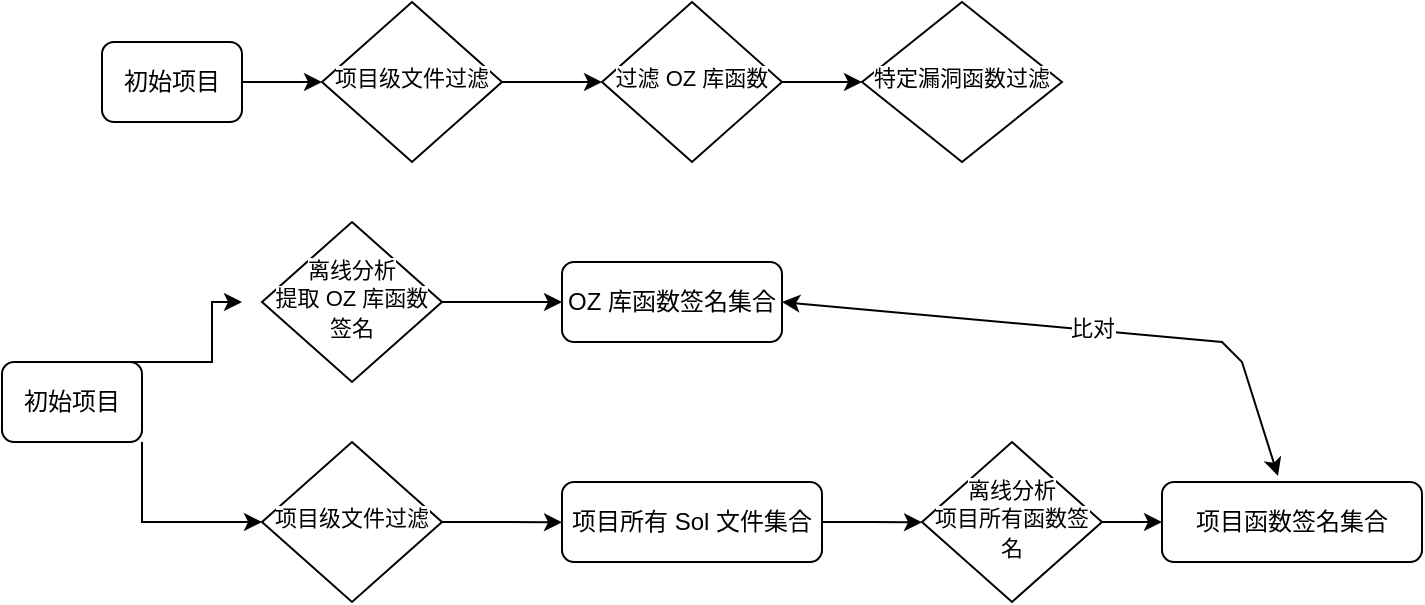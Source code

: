 <mxfile version="24.8.3">
  <diagram id="C5RBs43oDa-KdzZeNtuy" name="Page-1">
    <mxGraphModel dx="954" dy="647" grid="1" gridSize="10" guides="1" tooltips="1" connect="1" arrows="1" fold="1" page="1" pageScale="1" pageWidth="827" pageHeight="1169" math="0" shadow="0">
      <root>
        <mxCell id="WIyWlLk6GJQsqaUBKTNV-0" />
        <mxCell id="WIyWlLk6GJQsqaUBKTNV-1" parent="WIyWlLk6GJQsqaUBKTNV-0" />
        <mxCell id="MkPqLZXZ7ymEa9cdz2N1-0" style="edgeStyle=orthogonalEdgeStyle;rounded=0;orthogonalLoop=1;jettySize=auto;html=1;exitX=1;exitY=0.5;exitDx=0;exitDy=0;" edge="1" parent="WIyWlLk6GJQsqaUBKTNV-1" source="WIyWlLk6GJQsqaUBKTNV-3">
          <mxGeometry relative="1" as="geometry">
            <mxPoint x="260" y="100" as="targetPoint" />
          </mxGeometry>
        </mxCell>
        <mxCell id="WIyWlLk6GJQsqaUBKTNV-3" value="初始项目" style="rounded=1;whiteSpace=wrap;html=1;fontSize=12;glass=0;strokeWidth=1;shadow=0;" parent="WIyWlLk6GJQsqaUBKTNV-1" vertex="1">
          <mxGeometry x="150" y="80" width="70" height="40" as="geometry" />
        </mxCell>
        <mxCell id="MkPqLZXZ7ymEa9cdz2N1-2" style="edgeStyle=orthogonalEdgeStyle;rounded=0;orthogonalLoop=1;jettySize=auto;html=1;exitX=1;exitY=0.5;exitDx=0;exitDy=0;" edge="1" parent="WIyWlLk6GJQsqaUBKTNV-1" source="MkPqLZXZ7ymEa9cdz2N1-6">
          <mxGeometry relative="1" as="geometry">
            <mxPoint x="400" y="100" as="targetPoint" />
            <mxPoint x="450" y="100" as="sourcePoint" />
          </mxGeometry>
        </mxCell>
        <mxCell id="MkPqLZXZ7ymEa9cdz2N1-6" value="&lt;span style=&quot;font-size: 11px; white-space: nowrap; background-color: rgb(255, 255, 255);&quot;&gt;项目级文件过滤&lt;/span&gt;" style="rhombus;whiteSpace=wrap;html=1;shadow=0;fontFamily=Helvetica;fontSize=12;align=center;strokeWidth=1;spacing=6;spacingTop=-4;" vertex="1" parent="WIyWlLk6GJQsqaUBKTNV-1">
          <mxGeometry x="260" y="60" width="90" height="80" as="geometry" />
        </mxCell>
        <mxCell id="MkPqLZXZ7ymEa9cdz2N1-8" style="edgeStyle=orthogonalEdgeStyle;rounded=0;orthogonalLoop=1;jettySize=auto;html=1;" edge="1" parent="WIyWlLk6GJQsqaUBKTNV-1" source="MkPqLZXZ7ymEa9cdz2N1-7">
          <mxGeometry relative="1" as="geometry">
            <mxPoint x="530" y="100" as="targetPoint" />
          </mxGeometry>
        </mxCell>
        <mxCell id="MkPqLZXZ7ymEa9cdz2N1-7" value="&lt;span style=&quot;font-size: 11px; white-space: nowrap; background-color: rgb(255, 255, 255);&quot;&gt;过滤 OZ 库函数&lt;/span&gt;" style="rhombus;whiteSpace=wrap;html=1;shadow=0;fontFamily=Helvetica;fontSize=12;align=center;strokeWidth=1;spacing=6;spacingTop=-4;" vertex="1" parent="WIyWlLk6GJQsqaUBKTNV-1">
          <mxGeometry x="400" y="60" width="90" height="80" as="geometry" />
        </mxCell>
        <mxCell id="MkPqLZXZ7ymEa9cdz2N1-12" value="&lt;span style=&quot;font-size: 11px; white-space: nowrap; background-color: rgb(255, 255, 255);&quot;&gt;特定漏洞函数过滤&lt;/span&gt;" style="rhombus;whiteSpace=wrap;html=1;shadow=0;fontFamily=Helvetica;fontSize=12;align=center;strokeWidth=1;spacing=6;spacingTop=-4;" vertex="1" parent="WIyWlLk6GJQsqaUBKTNV-1">
          <mxGeometry x="530" y="60" width="100" height="80" as="geometry" />
        </mxCell>
        <mxCell id="MkPqLZXZ7ymEa9cdz2N1-18" style="edgeStyle=orthogonalEdgeStyle;rounded=0;orthogonalLoop=1;jettySize=auto;html=1;exitX=1;exitY=0.25;exitDx=0;exitDy=0;entryX=0;entryY=0.5;entryDx=0;entryDy=0;" edge="1" parent="WIyWlLk6GJQsqaUBKTNV-1">
          <mxGeometry relative="1" as="geometry">
            <mxPoint x="220" y="210" as="targetPoint" />
            <mxPoint x="160" y="250" as="sourcePoint" />
            <Array as="points">
              <mxPoint x="160" y="240" />
              <mxPoint x="205" y="240" />
              <mxPoint x="205" y="210" />
            </Array>
          </mxGeometry>
        </mxCell>
        <mxCell id="MkPqLZXZ7ymEa9cdz2N1-22" style="edgeStyle=orthogonalEdgeStyle;rounded=0;orthogonalLoop=1;jettySize=auto;html=1;exitX=1;exitY=1;exitDx=0;exitDy=0;entryX=0;entryY=0.5;entryDx=0;entryDy=0;" edge="1" parent="WIyWlLk6GJQsqaUBKTNV-1" source="MkPqLZXZ7ymEa9cdz2N1-13" target="MkPqLZXZ7ymEa9cdz2N1-21">
          <mxGeometry relative="1" as="geometry">
            <mxPoint x="170" y="330" as="targetPoint" />
          </mxGeometry>
        </mxCell>
        <mxCell id="MkPqLZXZ7ymEa9cdz2N1-13" value="初始项目" style="rounded=1;whiteSpace=wrap;html=1;fontSize=12;glass=0;strokeWidth=1;shadow=0;" vertex="1" parent="WIyWlLk6GJQsqaUBKTNV-1">
          <mxGeometry x="100" y="240" width="70" height="40" as="geometry" />
        </mxCell>
        <mxCell id="MkPqLZXZ7ymEa9cdz2N1-23" style="edgeStyle=orthogonalEdgeStyle;rounded=0;orthogonalLoop=1;jettySize=auto;html=1;entryX=0;entryY=0.5;entryDx=0;entryDy=0;" edge="1" parent="WIyWlLk6GJQsqaUBKTNV-1" source="MkPqLZXZ7ymEa9cdz2N1-20" target="MkPqLZXZ7ymEa9cdz2N1-24">
          <mxGeometry relative="1" as="geometry">
            <mxPoint x="350" y="210" as="targetPoint" />
          </mxGeometry>
        </mxCell>
        <mxCell id="MkPqLZXZ7ymEa9cdz2N1-20" value="&lt;span style=&quot;font-size: 11px; text-wrap-mode: nowrap; background-color: rgb(255, 255, 255);&quot;&gt;离线分析&lt;/span&gt;&lt;div&gt;&lt;span style=&quot;font-size: 11px; text-wrap-mode: nowrap; background-color: rgb(255, 255, 255);&quot;&gt;提取 OZ 库函数签名&lt;/span&gt;&lt;/div&gt;" style="rhombus;whiteSpace=wrap;html=1;shadow=0;fontFamily=Helvetica;fontSize=12;align=center;strokeWidth=1;spacing=6;spacingTop=-4;" vertex="1" parent="WIyWlLk6GJQsqaUBKTNV-1">
          <mxGeometry x="230" y="170" width="90" height="80" as="geometry" />
        </mxCell>
        <mxCell id="MkPqLZXZ7ymEa9cdz2N1-26" style="edgeStyle=orthogonalEdgeStyle;rounded=0;orthogonalLoop=1;jettySize=auto;html=1;exitX=1;exitY=0.5;exitDx=0;exitDy=0;" edge="1" parent="WIyWlLk6GJQsqaUBKTNV-1" source="MkPqLZXZ7ymEa9cdz2N1-21">
          <mxGeometry relative="1" as="geometry">
            <mxPoint x="380" y="320.167" as="targetPoint" />
          </mxGeometry>
        </mxCell>
        <mxCell id="MkPqLZXZ7ymEa9cdz2N1-21" value="&lt;span style=&quot;font-size: 11px; white-space: nowrap; background-color: rgb(255, 255, 255);&quot;&gt;项目级文件过滤&lt;/span&gt;" style="rhombus;whiteSpace=wrap;html=1;shadow=0;fontFamily=Helvetica;fontSize=12;align=center;strokeWidth=1;spacing=6;spacingTop=-4;" vertex="1" parent="WIyWlLk6GJQsqaUBKTNV-1">
          <mxGeometry x="230" y="280" width="90" height="80" as="geometry" />
        </mxCell>
        <mxCell id="MkPqLZXZ7ymEa9cdz2N1-24" value="OZ 库函数签名集合" style="rounded=1;whiteSpace=wrap;html=1;fontSize=12;glass=0;strokeWidth=1;shadow=0;" vertex="1" parent="WIyWlLk6GJQsqaUBKTNV-1">
          <mxGeometry x="380" y="190" width="110" height="40" as="geometry" />
        </mxCell>
        <mxCell id="MkPqLZXZ7ymEa9cdz2N1-28" style="edgeStyle=orthogonalEdgeStyle;rounded=0;orthogonalLoop=1;jettySize=auto;html=1;exitX=1;exitY=0.5;exitDx=0;exitDy=0;" edge="1" parent="WIyWlLk6GJQsqaUBKTNV-1" source="MkPqLZXZ7ymEa9cdz2N1-27">
          <mxGeometry relative="1" as="geometry">
            <mxPoint x="560" y="320.167" as="targetPoint" />
          </mxGeometry>
        </mxCell>
        <mxCell id="MkPqLZXZ7ymEa9cdz2N1-27" value="项目所有 Sol 文件集合" style="rounded=1;whiteSpace=wrap;html=1;fontSize=12;glass=0;strokeWidth=1;shadow=0;" vertex="1" parent="WIyWlLk6GJQsqaUBKTNV-1">
          <mxGeometry x="380" y="300" width="130" height="40" as="geometry" />
        </mxCell>
        <mxCell id="MkPqLZXZ7ymEa9cdz2N1-31" style="edgeStyle=orthogonalEdgeStyle;rounded=0;orthogonalLoop=1;jettySize=auto;html=1;" edge="1" parent="WIyWlLk6GJQsqaUBKTNV-1" source="MkPqLZXZ7ymEa9cdz2N1-29" target="MkPqLZXZ7ymEa9cdz2N1-30">
          <mxGeometry relative="1" as="geometry" />
        </mxCell>
        <mxCell id="MkPqLZXZ7ymEa9cdz2N1-29" value="&lt;span style=&quot;font-size: 11px; text-wrap-mode: nowrap; background-color: rgb(255, 255, 255);&quot;&gt;离线分析&lt;/span&gt;&lt;div&gt;&lt;span style=&quot;font-size: 11px; text-wrap-mode: nowrap; background-color: rgb(255, 255, 255);&quot;&gt;项目所有函数签名&lt;/span&gt;&lt;/div&gt;" style="rhombus;whiteSpace=wrap;html=1;shadow=0;fontFamily=Helvetica;fontSize=12;align=center;strokeWidth=1;spacing=6;spacingTop=-4;" vertex="1" parent="WIyWlLk6GJQsqaUBKTNV-1">
          <mxGeometry x="560" y="280" width="90" height="80" as="geometry" />
        </mxCell>
        <mxCell id="MkPqLZXZ7ymEa9cdz2N1-30" value="项目函数签名集合" style="rounded=1;whiteSpace=wrap;html=1;fontSize=12;glass=0;strokeWidth=1;shadow=0;" vertex="1" parent="WIyWlLk6GJQsqaUBKTNV-1">
          <mxGeometry x="680" y="300" width="130" height="40" as="geometry" />
        </mxCell>
        <mxCell id="MkPqLZXZ7ymEa9cdz2N1-32" value="" style="endArrow=classic;startArrow=classic;html=1;rounded=0;exitX=0.446;exitY=-0.075;exitDx=0;exitDy=0;exitPerimeter=0;entryX=1;entryY=0.5;entryDx=0;entryDy=0;" edge="1" parent="WIyWlLk6GJQsqaUBKTNV-1" source="MkPqLZXZ7ymEa9cdz2N1-30" target="MkPqLZXZ7ymEa9cdz2N1-24">
          <mxGeometry width="50" height="50" relative="1" as="geometry">
            <mxPoint x="700" y="260" as="sourcePoint" />
            <mxPoint x="750" y="210" as="targetPoint" />
            <Array as="points">
              <mxPoint x="720" y="240" />
              <mxPoint x="710" y="230" />
            </Array>
          </mxGeometry>
        </mxCell>
        <mxCell id="MkPqLZXZ7ymEa9cdz2N1-33" value="比对" style="edgeLabel;html=1;align=center;verticalAlign=middle;resizable=0;points=[];" vertex="1" connectable="0" parent="MkPqLZXZ7ymEa9cdz2N1-32">
          <mxGeometry x="-0.055" y="-1" relative="1" as="geometry">
            <mxPoint as="offset" />
          </mxGeometry>
        </mxCell>
      </root>
    </mxGraphModel>
  </diagram>
</mxfile>
